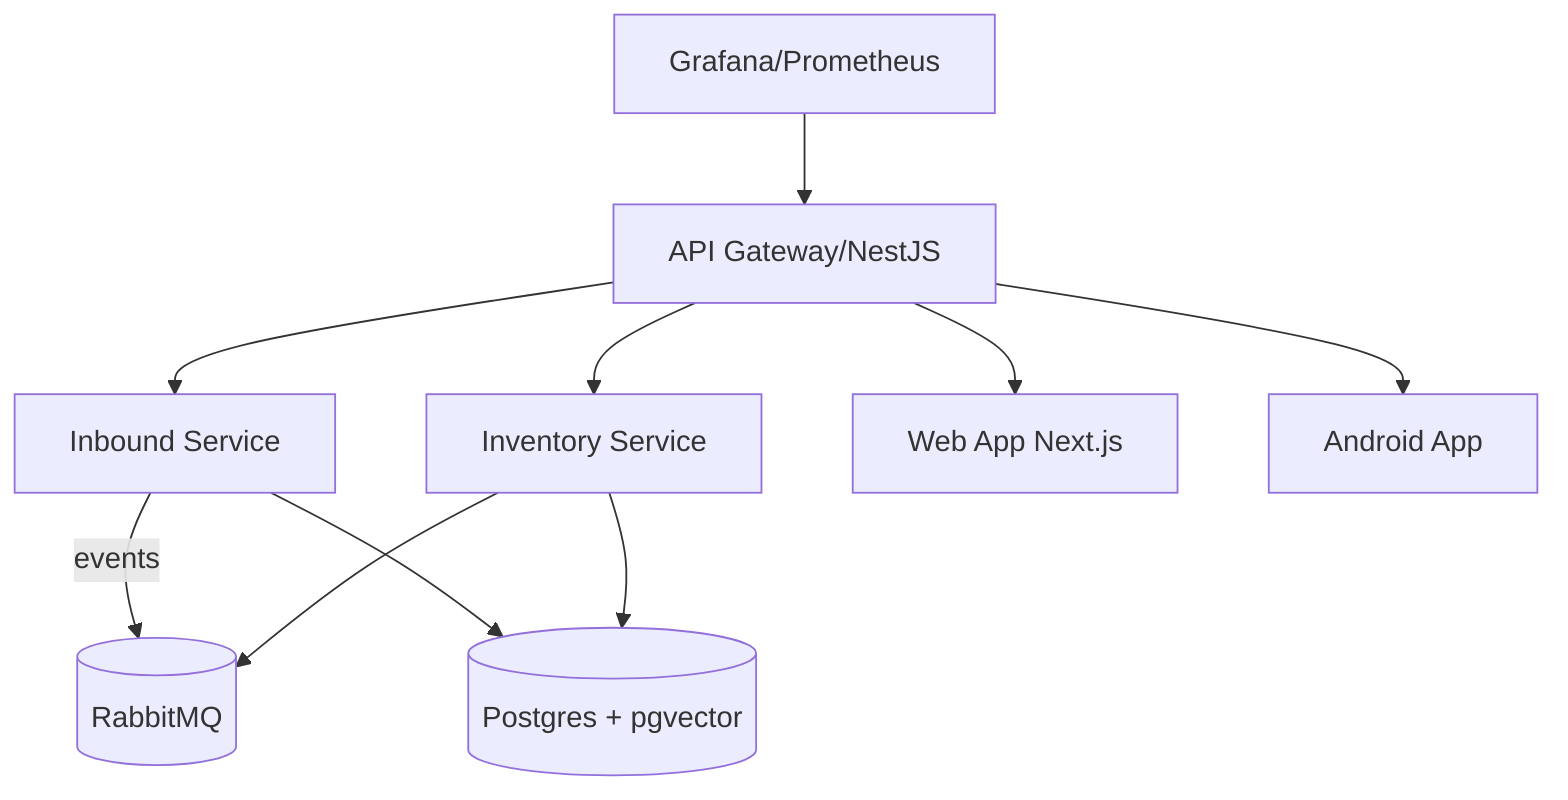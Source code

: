graph TD
  A[API Gateway/NestJS] --> B[Inbound Service]
  A --> C[Inventory Service]
  B -->|events| E[(RabbitMQ)]
  C --> E
  B --> F[(Postgres + pgvector)]
  C --> F
  A --> G[Web App Next.js]
  A --> H[Android App]
  I[Grafana/Prometheus] --> A